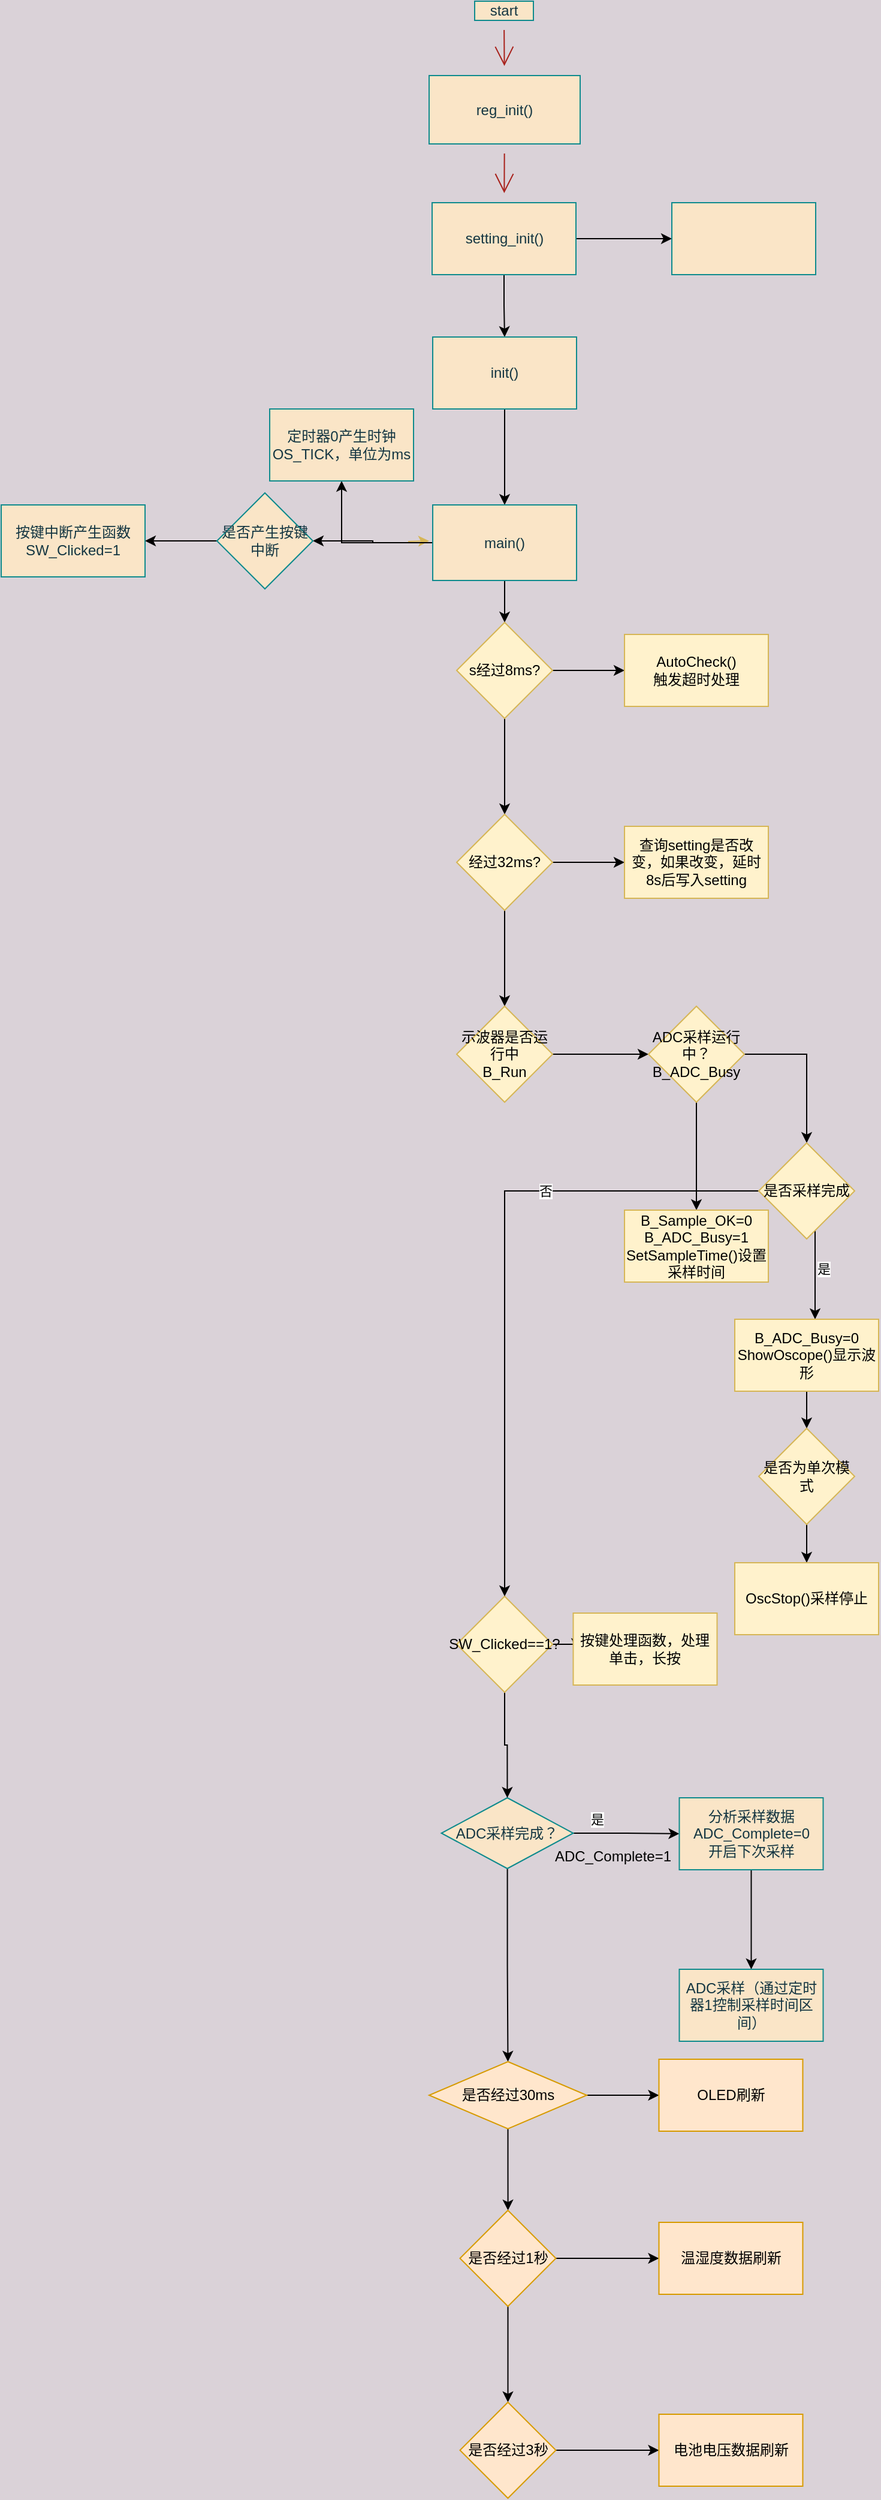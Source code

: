<mxfile type="github" version="20.4.0">
  <diagram id="BkZl1Ah59tfYVWINneGr" name="第 1 页">
    <mxGraphModel grid="1" shadow="0" math="0" background="#DAD2D8" pageHeight="1169" pageWidth="827" pageScale="1" page="0" fold="1" arrows="1" connect="1" tooltips="1" guides="1" gridSize="7" dy="624" dx="810">
      <root>
        <mxCell id="0" />
        <mxCell id="1" parent="0" />
        <mxCell id="6f3wX6zAka2Pvszb7TJ2-3" value="" parent="1" edge="1" target="6f3wX6zAka2Pvszb7TJ2-2" source="6f3wX6zAka2Pvszb7TJ2-1" style="edgeStyle=none;curved=1;rounded=0;orthogonalLoop=1;jettySize=auto;html=1;endArrow=open;startSize=14;endSize=14;sourcePerimeterSpacing=8;targetPerimeterSpacing=8;labelBackgroundColor=#DAD2D8;strokeColor=#A8201A;fontColor=#143642;">
          <mxGeometry as="geometry" relative="1" />
        </mxCell>
        <mxCell id="6f3wX6zAka2Pvszb7TJ2-1" value="start" parent="1" style="rounded=0;whiteSpace=wrap;html=1;hachureGap=4;fillColor=#FAE5C7;strokeColor=#0F8B8D;fontColor=#143642;" vertex="1">
          <mxGeometry as="geometry" height="16" width="49" y="329" x="206" />
        </mxCell>
        <mxCell id="6f3wX6zAka2Pvszb7TJ2-5" value="" parent="1" edge="1" target="6f3wX6zAka2Pvszb7TJ2-4" source="6f3wX6zAka2Pvszb7TJ2-2" style="edgeStyle=none;curved=1;rounded=0;orthogonalLoop=1;jettySize=auto;html=1;strokeColor=#A8201A;fontColor=#143642;endArrow=open;startSize=14;endSize=14;sourcePerimeterSpacing=8;targetPerimeterSpacing=8;fillColor=#FAE5C7;">
          <mxGeometry as="geometry" relative="1" />
        </mxCell>
        <mxCell id="6f3wX6zAka2Pvszb7TJ2-2" value="reg_init()" parent="1" style="html=1;hachureGap=4;fillColor=#FAE5C7;strokeColor=#0F8B8D;fontColor=#143642;labelPosition=center;verticalLabelPosition=middle;align=center;verticalAlign=middle;whiteSpace=wrap;" vertex="1">
          <mxGeometry as="geometry" height="57" width="126" y="391" x="168" />
        </mxCell>
        <mxCell id="UHOyfvRLF857A_-6xwos-2" value="" parent="1" edge="1" target="UHOyfvRLF857A_-6xwos-1" source="6f3wX6zAka2Pvszb7TJ2-4" style="edgeStyle=orthogonalEdgeStyle;rounded=0;orthogonalLoop=1;jettySize=auto;html=1;">
          <mxGeometry as="geometry" relative="1" />
        </mxCell>
        <mxCell id="ePAYCiFz9OMyFFIcOWC3-16" value="" parent="1" edge="1" target="ePAYCiFz9OMyFFIcOWC3-15" source="6f3wX6zAka2Pvszb7TJ2-4" style="edgeStyle=orthogonalEdgeStyle;rounded=0;orthogonalLoop=1;jettySize=auto;html=1;">
          <mxGeometry as="geometry" relative="1" />
        </mxCell>
        <mxCell id="6f3wX6zAka2Pvszb7TJ2-4" value="setting_init()" parent="1" style="whiteSpace=wrap;html=1;hachureGap=4;strokeColor=#0F8B8D;fontColor=#143642;fillColor=#FAE5C7;" vertex="1">
          <mxGeometry as="geometry" height="60" width="120" y="497" x="170.505" />
        </mxCell>
        <mxCell id="UHOyfvRLF857A_-6xwos-4" value="" parent="1" edge="1" target="UHOyfvRLF857A_-6xwos-3" source="UHOyfvRLF857A_-6xwos-1" style="edgeStyle=orthogonalEdgeStyle;rounded=0;orthogonalLoop=1;jettySize=auto;html=1;">
          <mxGeometry as="geometry" relative="1" />
        </mxCell>
        <mxCell id="UHOyfvRLF857A_-6xwos-1" value="init()" parent="1" style="whiteSpace=wrap;html=1;fillColor=#FAE5C7;strokeColor=#0F8B8D;fontColor=#143642;hachureGap=4;" vertex="1">
          <mxGeometry as="geometry" height="60" width="120" y="609" x="171.005" />
        </mxCell>
        <mxCell id="ePAYCiFz9OMyFFIcOWC3-2" value="" parent="1" edge="1" target="ePAYCiFz9OMyFFIcOWC3-1" source="UHOyfvRLF857A_-6xwos-3" style="edgeStyle=orthogonalEdgeStyle;rounded=0;orthogonalLoop=1;jettySize=auto;html=1;">
          <mxGeometry as="geometry" relative="1" />
        </mxCell>
        <mxCell id="ePAYCiFz9OMyFFIcOWC3-5" parent="1" edge="1" source="UHOyfvRLF857A_-6xwos-3" style="edgeStyle=orthogonalEdgeStyle;rounded=0;orthogonalLoop=1;jettySize=auto;html=1;fillColor=#fff2cc;strokeColor=#d6b656;">
          <mxGeometry as="geometry" relative="1">
            <mxPoint as="targetPoint" y="779" x="168" />
          </mxGeometry>
        </mxCell>
        <mxCell id="ePAYCiFz9OMyFFIcOWC3-9" value="" parent="1" edge="1" target="ePAYCiFz9OMyFFIcOWC3-8" source="UHOyfvRLF857A_-6xwos-3" style="edgeStyle=orthogonalEdgeStyle;rounded=0;orthogonalLoop=1;jettySize=auto;html=1;">
          <mxGeometry as="geometry" relative="1" />
        </mxCell>
        <mxCell id="TwIQ8ZYdI352qfS8hWMv-5" parent="1" edge="1" target="TwIQ8ZYdI352qfS8hWMv-6" source="UHOyfvRLF857A_-6xwos-3" style="edgeStyle=orthogonalEdgeStyle;rounded=0;orthogonalLoop=1;jettySize=auto;html=1;">
          <mxGeometry as="geometry" relative="1">
            <mxPoint as="targetPoint" y="882" x="231.01" />
          </mxGeometry>
        </mxCell>
        <mxCell id="UHOyfvRLF857A_-6xwos-3" value="main()" parent="1" style="whiteSpace=wrap;html=1;fillColor=#FAE5C7;strokeColor=#0F8B8D;fontColor=#143642;hachureGap=4;" vertex="1">
          <mxGeometry as="geometry" height="63" width="120" y="749" x="171.01" />
        </mxCell>
        <mxCell id="UHOyfvRLF857A_-6xwos-10" value="" parent="1" edge="1" target="UHOyfvRLF857A_-6xwos-9" source="UHOyfvRLF857A_-6xwos-7" style="edgeStyle=orthogonalEdgeStyle;rounded=0;orthogonalLoop=1;jettySize=auto;html=1;">
          <mxGeometry as="geometry" relative="1" />
        </mxCell>
        <mxCell id="UHOyfvRLF857A_-6xwos-14" value="是" parent="UHOyfvRLF857A_-6xwos-10" style="edgeLabel;html=1;align=center;verticalAlign=middle;resizable=0;points=[];" vertex="1" connectable="0">
          <mxGeometry as="geometry" relative="1" y="2" x="0.187">
            <mxPoint as="offset" y="-10" x="-33" />
          </mxGeometry>
        </mxCell>
        <mxCell id="UHOyfvRLF857A_-6xwos-17" parent="1" edge="1" target="UHOyfvRLF857A_-6xwos-18" source="UHOyfvRLF857A_-6xwos-7" style="edgeStyle=orthogonalEdgeStyle;rounded=0;orthogonalLoop=1;jettySize=auto;html=1;">
          <mxGeometry as="geometry" relative="1">
            <mxPoint as="targetPoint" y="2019" x="233.245" />
          </mxGeometry>
        </mxCell>
        <mxCell id="UHOyfvRLF857A_-6xwos-7" value="ADC采样完成？" parent="1" style="rhombus;whiteSpace=wrap;html=1;fillColor=#FAE5C7;strokeColor=#0F8B8D;fontColor=#143642;hachureGap=4;" vertex="1">
          <mxGeometry as="geometry" height="59" width="109.99" y="1827" x="178.25" />
        </mxCell>
        <mxCell id="UHOyfvRLF857A_-6xwos-12" value="" parent="1" edge="1" target="UHOyfvRLF857A_-6xwos-11" source="UHOyfvRLF857A_-6xwos-9" style="edgeStyle=orthogonalEdgeStyle;rounded=0;orthogonalLoop=1;jettySize=auto;html=1;">
          <mxGeometry as="geometry" relative="1" />
        </mxCell>
        <mxCell id="UHOyfvRLF857A_-6xwos-9" value="分析采样数据&lt;br&gt;ADC_Complete=0&lt;br&gt;开启下次采样" parent="1" style="whiteSpace=wrap;html=1;fillColor=#FAE5C7;strokeColor=#0F8B8D;fontColor=#143642;hachureGap=4;" vertex="1">
          <mxGeometry as="geometry" height="60" width="120" y="1827" x="376.745" />
        </mxCell>
        <mxCell id="UHOyfvRLF857A_-6xwos-11" value="ADC采样（通过定时器1控制采样时间区间）" parent="1" style="whiteSpace=wrap;html=1;fillColor=#FAE5C7;strokeColor=#0F8B8D;fontColor=#143642;hachureGap=4;" vertex="1">
          <mxGeometry as="geometry" height="60" width="120" y="1970" x="376.745" />
        </mxCell>
        <mxCell id="UHOyfvRLF857A_-6xwos-20" value="" parent="1" edge="1" target="UHOyfvRLF857A_-6xwos-19" source="UHOyfvRLF857A_-6xwos-18" style="edgeStyle=orthogonalEdgeStyle;rounded=0;orthogonalLoop=1;jettySize=auto;html=1;">
          <mxGeometry as="geometry" relative="1" />
        </mxCell>
        <mxCell id="UHOyfvRLF857A_-6xwos-26" value="" parent="1" edge="1" target="UHOyfvRLF857A_-6xwos-25" source="UHOyfvRLF857A_-6xwos-18" style="edgeStyle=orthogonalEdgeStyle;rounded=0;orthogonalLoop=1;jettySize=auto;html=1;">
          <mxGeometry as="geometry" relative="1" />
        </mxCell>
        <mxCell id="UHOyfvRLF857A_-6xwos-18" value="是否经过30ms" parent="1" style="rhombus;whiteSpace=wrap;html=1;fillColor=#ffe6cc;strokeColor=#d79b00;" vertex="1">
          <mxGeometry as="geometry" height="56" width="131.5" y="2047" x="168" />
        </mxCell>
        <mxCell id="UHOyfvRLF857A_-6xwos-19" value="OLED刷新" parent="1" style="whiteSpace=wrap;html=1;fillColor=#ffe6cc;strokeColor=#d79b00;" vertex="1">
          <mxGeometry as="geometry" height="60" width="120" y="2045" x="359.74" />
        </mxCell>
        <mxCell id="UHOyfvRLF857A_-6xwos-28" value="" parent="1" edge="1" target="UHOyfvRLF857A_-6xwos-27" source="UHOyfvRLF857A_-6xwos-25" style="edgeStyle=orthogonalEdgeStyle;rounded=0;orthogonalLoop=1;jettySize=auto;html=1;">
          <mxGeometry as="geometry" relative="1" />
        </mxCell>
        <mxCell id="UHOyfvRLF857A_-6xwos-30" value="" parent="1" edge="1" target="UHOyfvRLF857A_-6xwos-29" source="UHOyfvRLF857A_-6xwos-25" style="edgeStyle=orthogonalEdgeStyle;rounded=0;orthogonalLoop=1;jettySize=auto;html=1;">
          <mxGeometry as="geometry" relative="1" />
        </mxCell>
        <mxCell id="UHOyfvRLF857A_-6xwos-25" value="是否经过1秒" parent="1" style="rhombus;whiteSpace=wrap;html=1;fillColor=#ffe6cc;strokeColor=#d79b00;" vertex="1">
          <mxGeometry as="geometry" height="80" width="80" y="2171" x="193.75" />
        </mxCell>
        <mxCell id="UHOyfvRLF857A_-6xwos-27" value="温湿度数据刷新" parent="1" style="whiteSpace=wrap;html=1;fillColor=#ffe6cc;strokeColor=#d79b00;" vertex="1">
          <mxGeometry as="geometry" height="60" width="120" y="2181" x="359.74" />
        </mxCell>
        <mxCell id="UHOyfvRLF857A_-6xwos-32" value="" parent="1" edge="1" target="UHOyfvRLF857A_-6xwos-31" source="UHOyfvRLF857A_-6xwos-29" style="edgeStyle=orthogonalEdgeStyle;rounded=0;orthogonalLoop=1;jettySize=auto;html=1;">
          <mxGeometry as="geometry" relative="1" />
        </mxCell>
        <mxCell id="UHOyfvRLF857A_-6xwos-29" value="是否经过3秒" parent="1" style="rhombus;whiteSpace=wrap;html=1;fillColor=#ffe6cc;strokeColor=#d79b00;" vertex="1">
          <mxGeometry as="geometry" height="80" width="80" y="2331" x="193.75" />
        </mxCell>
        <mxCell id="UHOyfvRLF857A_-6xwos-31" value="电池电压数据刷新" parent="1" style="whiteSpace=wrap;html=1;fillColor=#ffe6cc;strokeColor=#d79b00;" vertex="1">
          <mxGeometry as="geometry" height="60" width="120" y="2341" x="359.74" />
        </mxCell>
        <mxCell id="UHOyfvRLF857A_-6xwos-33" value="ADC_Complete=1" parent="1" style="text;html=1;align=center;verticalAlign=middle;resizable=0;points=[];autosize=1;strokeColor=none;fillColor=none;" vertex="1">
          <mxGeometry as="geometry" height="35" width="119" y="1858" x="261.74" />
        </mxCell>
        <mxCell id="ePAYCiFz9OMyFFIcOWC3-1" value="定时器0产生时钟OS_TICK，单位为ms" parent="1" style="whiteSpace=wrap;html=1;fillColor=#FAE5C7;strokeColor=#0F8B8D;fontColor=#143642;hachureGap=4;" vertex="1">
          <mxGeometry as="geometry" height="60" width="120" y="669" x="35.005" />
        </mxCell>
        <mxCell id="ePAYCiFz9OMyFFIcOWC3-11" value="" parent="1" edge="1" target="ePAYCiFz9OMyFFIcOWC3-10" source="ePAYCiFz9OMyFFIcOWC3-8" style="edgeStyle=orthogonalEdgeStyle;rounded=0;orthogonalLoop=1;jettySize=auto;html=1;">
          <mxGeometry as="geometry" relative="1" />
        </mxCell>
        <mxCell id="ePAYCiFz9OMyFFIcOWC3-8" value="是否产生按键中断" parent="1" style="rhombus;whiteSpace=wrap;html=1;fillColor=#FAE5C7;strokeColor=#0F8B8D;fontColor=#143642;hachureGap=4;" vertex="1">
          <mxGeometry as="geometry" height="80" width="80" y="739" x="-8.995" />
        </mxCell>
        <mxCell id="ePAYCiFz9OMyFFIcOWC3-10" value="&lt;div&gt;按键中断产生函数&lt;/div&gt;&lt;div&gt;SW_Clicked=1&lt;/div&gt;" parent="1" style="whiteSpace=wrap;html=1;fillColor=#FAE5C7;strokeColor=#0F8B8D;fontColor=#143642;hachureGap=4;" vertex="1">
          <mxGeometry as="geometry" height="60" width="120" y="749" x="-188.995" />
        </mxCell>
        <mxCell id="ePAYCiFz9OMyFFIcOWC3-14" value="" parent="1" edge="1" target="ePAYCiFz9OMyFFIcOWC3-13" source="ePAYCiFz9OMyFFIcOWC3-12" style="edgeStyle=orthogonalEdgeStyle;rounded=0;orthogonalLoop=1;jettySize=auto;html=1;">
          <mxGeometry as="geometry" relative="1" />
        </mxCell>
        <mxCell id="TwIQ8ZYdI352qfS8hWMv-3" parent="1" edge="1" target="UHOyfvRLF857A_-6xwos-7" source="ePAYCiFz9OMyFFIcOWC3-12" style="edgeStyle=orthogonalEdgeStyle;rounded=0;orthogonalLoop=1;jettySize=auto;html=1;entryX=0.5;entryY=0;entryDx=0;entryDy=0;">
          <mxGeometry as="geometry" relative="1" />
        </mxCell>
        <mxCell id="ePAYCiFz9OMyFFIcOWC3-12" value="SW_Clicked==1?" parent="1" style="rhombus;whiteSpace=wrap;html=1;fillColor=#fff2cc;strokeColor=#d6b656;" vertex="1">
          <mxGeometry as="geometry" height="80" width="80" y="1659" x="191.01" />
        </mxCell>
        <mxCell id="ePAYCiFz9OMyFFIcOWC3-13" value="按键处理函数，处理单击，长按" parent="1" style="whiteSpace=wrap;html=1;fillColor=#fff2cc;strokeColor=#d6b656;" vertex="1">
          <mxGeometry as="geometry" height="60" width="120" y="1673" x="288.24" />
        </mxCell>
        <mxCell id="ePAYCiFz9OMyFFIcOWC3-15" value="" parent="1" style="whiteSpace=wrap;html=1;fillColor=#FAE5C7;strokeColor=#0F8B8D;fontColor=#143642;hachureGap=4;" vertex="1">
          <mxGeometry as="geometry" height="60" width="120" y="497" x="370.505" />
        </mxCell>
        <mxCell id="TwIQ8ZYdI352qfS8hWMv-8" value="" parent="1" edge="1" target="TwIQ8ZYdI352qfS8hWMv-7" source="TwIQ8ZYdI352qfS8hWMv-6" style="edgeStyle=orthogonalEdgeStyle;rounded=0;orthogonalLoop=1;jettySize=auto;html=1;">
          <mxGeometry as="geometry" relative="1" />
        </mxCell>
        <mxCell id="TwIQ8ZYdI352qfS8hWMv-10" value="" parent="1" edge="1" target="TwIQ8ZYdI352qfS8hWMv-9" source="TwIQ8ZYdI352qfS8hWMv-6" style="edgeStyle=orthogonalEdgeStyle;rounded=0;orthogonalLoop=1;jettySize=auto;html=1;">
          <mxGeometry as="geometry" relative="1" />
        </mxCell>
        <mxCell id="TwIQ8ZYdI352qfS8hWMv-6" value="s经过8ms?" parent="1" style="rhombus;whiteSpace=wrap;html=1;fillColor=#fff2cc;strokeColor=#d6b656;" vertex="1">
          <mxGeometry as="geometry" height="80" width="80" y="847" x="191.01" />
        </mxCell>
        <mxCell id="TwIQ8ZYdI352qfS8hWMv-7" value="&lt;div&gt;AutoCheck()&lt;/div&gt;&lt;div&gt;触发超时处理&lt;/div&gt;" parent="1" style="whiteSpace=wrap;html=1;fillColor=#fff2cc;strokeColor=#d6b656;" vertex="1">
          <mxGeometry as="geometry" height="60" width="120" y="857" x="331.01" />
        </mxCell>
        <mxCell id="TwIQ8ZYdI352qfS8hWMv-12" value="" parent="1" edge="1" target="TwIQ8ZYdI352qfS8hWMv-11" source="TwIQ8ZYdI352qfS8hWMv-9" style="edgeStyle=orthogonalEdgeStyle;rounded=0;orthogonalLoop=1;jettySize=auto;html=1;">
          <mxGeometry as="geometry" relative="1" />
        </mxCell>
        <mxCell id="TwIQ8ZYdI352qfS8hWMv-14" value="" parent="1" edge="1" target="TwIQ8ZYdI352qfS8hWMv-13" source="TwIQ8ZYdI352qfS8hWMv-9" style="edgeStyle=orthogonalEdgeStyle;rounded=0;orthogonalLoop=1;jettySize=auto;html=1;">
          <mxGeometry as="geometry" relative="1" />
        </mxCell>
        <mxCell id="TwIQ8ZYdI352qfS8hWMv-9" value="经过32ms?" parent="1" style="rhombus;whiteSpace=wrap;html=1;fillColor=#fff2cc;strokeColor=#d6b656;" vertex="1">
          <mxGeometry as="geometry" height="80" width="80" y="1007" x="191.01" />
        </mxCell>
        <mxCell id="TwIQ8ZYdI352qfS8hWMv-11" value="查询setting是否改变，如果改变，延时8s后写入setting" parent="1" style="whiteSpace=wrap;html=1;fillColor=#fff2cc;strokeColor=#d6b656;" vertex="1">
          <mxGeometry as="geometry" height="60" width="120" y="1017" x="331.01" />
        </mxCell>
        <mxCell id="TwIQ8ZYdI352qfS8hWMv-16" value="" parent="1" edge="1" target="TwIQ8ZYdI352qfS8hWMv-15" source="TwIQ8ZYdI352qfS8hWMv-13" style="edgeStyle=orthogonalEdgeStyle;rounded=0;orthogonalLoop=1;jettySize=auto;html=1;">
          <mxGeometry as="geometry" relative="1" />
        </mxCell>
        <mxCell id="TwIQ8ZYdI352qfS8hWMv-13" value="&lt;div&gt;示波器是否运行中&lt;/div&gt;&lt;div&gt;B_Run&lt;/div&gt;" parent="1" style="rhombus;whiteSpace=wrap;html=1;fillColor=#fff2cc;strokeColor=#d6b656;" vertex="1">
          <mxGeometry as="geometry" height="80" width="80" y="1167" x="191.01" />
        </mxCell>
        <mxCell id="TwIQ8ZYdI352qfS8hWMv-18" value="" parent="1" edge="1" target="TwIQ8ZYdI352qfS8hWMv-17" source="TwIQ8ZYdI352qfS8hWMv-15" style="edgeStyle=orthogonalEdgeStyle;rounded=0;orthogonalLoop=1;jettySize=auto;html=1;">
          <mxGeometry as="geometry" relative="1" />
        </mxCell>
        <mxCell id="lcdHQG1R-LOQCLIEp8kP-1" parent="1" edge="1" target="lcdHQG1R-LOQCLIEp8kP-2" source="TwIQ8ZYdI352qfS8hWMv-15" style="edgeStyle=orthogonalEdgeStyle;rounded=0;orthogonalLoop=1;jettySize=auto;html=1;">
          <mxGeometry as="geometry" relative="1">
            <mxPoint as="targetPoint" y="1484" x="483" />
          </mxGeometry>
        </mxCell>
        <mxCell id="TwIQ8ZYdI352qfS8hWMv-15" value="&lt;div&gt;ADC采样运行中？&lt;/div&gt;&lt;div&gt;B_ADC_Busy&lt;/div&gt;" parent="1" style="rhombus;whiteSpace=wrap;html=1;fillColor=#fff2cc;strokeColor=#d6b656;" vertex="1">
          <mxGeometry as="geometry" height="80" width="80" y="1167" x="351.01" />
        </mxCell>
        <mxCell id="TwIQ8ZYdI352qfS8hWMv-17" value="&lt;div&gt;B_Sample_OK=0&lt;/div&gt;&lt;div&gt;B_ADC_Busy=1&lt;/div&gt;&lt;div&gt;SetSampleTime()设置采样时间&lt;/div&gt;&lt;div&gt;&lt;/div&gt;&lt;div&gt;&lt;/div&gt;" parent="1" style="whiteSpace=wrap;html=1;fillColor=#fff2cc;strokeColor=#d6b656;" vertex="1">
          <mxGeometry as="geometry" height="60" width="120" y="1337" x="331.01" />
        </mxCell>
        <mxCell id="lcdHQG1R-LOQCLIEp8kP-4" value="" parent="1" edge="1" target="lcdHQG1R-LOQCLIEp8kP-3" source="lcdHQG1R-LOQCLIEp8kP-2" style="edgeStyle=orthogonalEdgeStyle;rounded=0;orthogonalLoop=1;jettySize=auto;html=1;">
          <mxGeometry as="geometry" relative="1">
            <Array as="points">
              <mxPoint y="1393" x="490" />
              <mxPoint y="1393" x="490" />
            </Array>
          </mxGeometry>
        </mxCell>
        <mxCell id="lcdHQG1R-LOQCLIEp8kP-14" value="是" parent="lcdHQG1R-LOQCLIEp8kP-4" style="edgeLabel;html=1;align=center;verticalAlign=middle;resizable=0;points=[];" vertex="1" connectable="0">
          <mxGeometry as="geometry" relative="1" y="2" x="0.215">
            <mxPoint as="offset" y="-13" x="5" />
          </mxGeometry>
        </mxCell>
        <mxCell id="lcdHQG1R-LOQCLIEp8kP-11" parent="1" edge="1" target="ePAYCiFz9OMyFFIcOWC3-12" source="lcdHQG1R-LOQCLIEp8kP-2" style="edgeStyle=orthogonalEdgeStyle;rounded=0;orthogonalLoop=1;jettySize=auto;html=1;entryX=0.5;entryY=0;entryDx=0;entryDy=0;">
          <mxGeometry as="geometry" relative="1" />
        </mxCell>
        <mxCell id="lcdHQG1R-LOQCLIEp8kP-12" value="否" parent="lcdHQG1R-LOQCLIEp8kP-11" style="edgeLabel;html=1;align=center;verticalAlign=middle;resizable=0;points=[];" vertex="1" connectable="0">
          <mxGeometry as="geometry" relative="1" x="-0.353">
            <mxPoint as="offset" />
          </mxGeometry>
        </mxCell>
        <mxCell id="lcdHQG1R-LOQCLIEp8kP-2" value="是否采样完成" parent="1" style="rhombus;whiteSpace=wrap;html=1;fillColor=#fff2cc;strokeColor=#d6b656;" vertex="1">
          <mxGeometry as="geometry" height="80" width="80" y="1281" x="443" />
        </mxCell>
        <mxCell id="lcdHQG1R-LOQCLIEp8kP-6" value="" parent="1" edge="1" target="lcdHQG1R-LOQCLIEp8kP-5" source="lcdHQG1R-LOQCLIEp8kP-3" style="edgeStyle=orthogonalEdgeStyle;rounded=0;orthogonalLoop=1;jettySize=auto;html=1;">
          <mxGeometry as="geometry" relative="1" />
        </mxCell>
        <mxCell id="lcdHQG1R-LOQCLIEp8kP-3" value="&lt;div&gt;B_ADC_Busy=0&lt;/div&gt;&lt;div&gt;ShowOscope()显示波形&lt;/div&gt;" parent="1" style="whiteSpace=wrap;html=1;fillColor=#fff2cc;strokeColor=#d6b656;" vertex="1">
          <mxGeometry as="geometry" height="60" width="120" y="1428" x="423" />
        </mxCell>
        <mxCell id="lcdHQG1R-LOQCLIEp8kP-10" value="" parent="1" edge="1" target="lcdHQG1R-LOQCLIEp8kP-9" source="lcdHQG1R-LOQCLIEp8kP-5" style="edgeStyle=orthogonalEdgeStyle;rounded=0;orthogonalLoop=1;jettySize=auto;html=1;">
          <mxGeometry as="geometry" relative="1" />
        </mxCell>
        <mxCell id="lcdHQG1R-LOQCLIEp8kP-5" value="是否为单次模式" parent="1" style="rhombus;whiteSpace=wrap;html=1;fillColor=#fff2cc;strokeColor=#d6b656;" vertex="1">
          <mxGeometry as="geometry" height="80" width="80" y="1519" x="443" />
        </mxCell>
        <mxCell id="lcdHQG1R-LOQCLIEp8kP-9" value="OscStop()采样停止" parent="1" style="whiteSpace=wrap;html=1;fillColor=#fff2cc;strokeColor=#d6b656;" vertex="1">
          <mxGeometry as="geometry" height="60" width="120" y="1631" x="423" />
        </mxCell>
      </root>
    </mxGraphModel>
  </diagram>
</mxfile>
